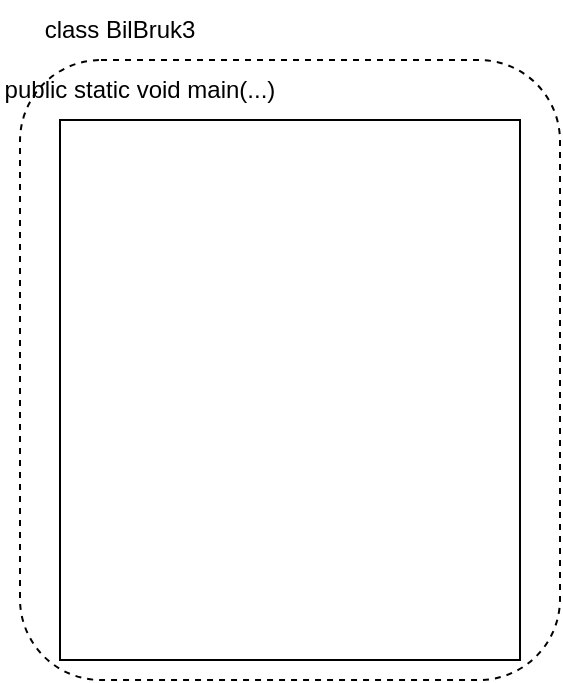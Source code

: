 <mxfile version="16.4.0" type="device"><diagram id="1J6t_CbgTYTbnnExRxq1" name="Page-1"><mxGraphModel dx="403" dy="529" grid="1" gridSize="10" guides="1" tooltips="1" connect="1" arrows="1" fold="1" page="1" pageScale="1" pageWidth="827" pageHeight="1169" math="0" shadow="0"><root><mxCell id="0"/><mxCell id="1" parent="0"/><mxCell id="kk4il5FYjcUTsvQo417y-2" value="" style="rounded=1;whiteSpace=wrap;html=1;dashed=1;" vertex="1" parent="1"><mxGeometry x="70" y="60" width="270" height="310" as="geometry"/></mxCell><mxCell id="kk4il5FYjcUTsvQo417y-3" value="class BilBruk3" style="text;html=1;strokeColor=none;fillColor=none;align=center;verticalAlign=middle;whiteSpace=wrap;rounded=0;" vertex="1" parent="1"><mxGeometry x="70" y="30" width="100" height="30" as="geometry"/></mxCell><mxCell id="kk4il5FYjcUTsvQo417y-4" value="" style="rounded=0;whiteSpace=wrap;html=1;" vertex="1" parent="1"><mxGeometry x="90" y="90" width="230" height="270" as="geometry"/></mxCell><mxCell id="kk4il5FYjcUTsvQo417y-5" value="public static void main(...)" style="text;html=1;strokeColor=none;fillColor=none;align=center;verticalAlign=middle;whiteSpace=wrap;rounded=0;" vertex="1" parent="1"><mxGeometry x="60" y="60" width="140" height="30" as="geometry"/></mxCell></root></mxGraphModel></diagram></mxfile>